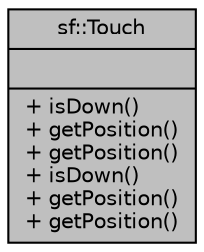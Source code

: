 digraph "sf::Touch"
{
 // LATEX_PDF_SIZE
  edge [fontname="Helvetica",fontsize="10",labelfontname="Helvetica",labelfontsize="10"];
  node [fontname="Helvetica",fontsize="10",shape=record];
  Node1 [label="{sf::Touch\n||+ isDown()\l+ getPosition()\l+ getPosition()\l+ isDown()\l+ getPosition()\l+ getPosition()\l}",height=0.2,width=0.4,color="black", fillcolor="grey75", style="filled", fontcolor="black",tooltip="Give access to the real-time state of the touches."];
}
